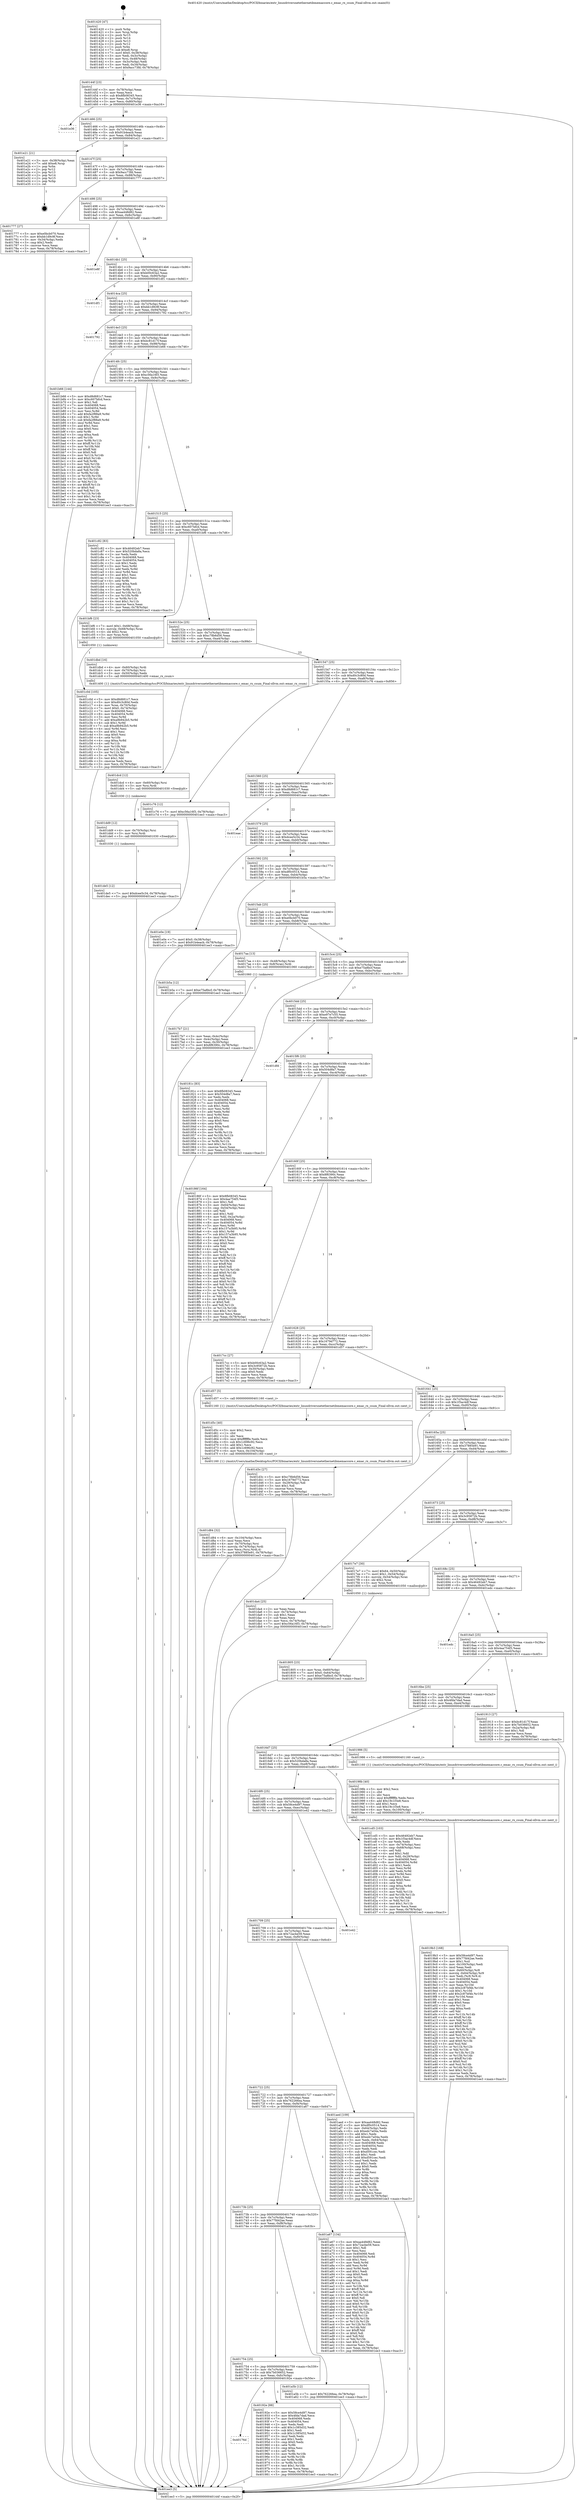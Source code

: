 digraph "0x401420" {
  label = "0x401420 (/mnt/c/Users/mathe/Desktop/tcc/POCII/binaries/extr_linuxdriversnetethernetibmemaccore.c_emac_rx_csum_Final-ollvm.out::main(0))"
  labelloc = "t"
  node[shape=record]

  Entry [label="",width=0.3,height=0.3,shape=circle,fillcolor=black,style=filled]
  "0x40144f" [label="{
     0x40144f [23]\l
     | [instrs]\l
     &nbsp;&nbsp;0x40144f \<+3\>: mov -0x78(%rbp),%eax\l
     &nbsp;&nbsp;0x401452 \<+2\>: mov %eax,%ecx\l
     &nbsp;&nbsp;0x401454 \<+6\>: sub $0x8fb08345,%ecx\l
     &nbsp;&nbsp;0x40145a \<+3\>: mov %eax,-0x7c(%rbp)\l
     &nbsp;&nbsp;0x40145d \<+3\>: mov %ecx,-0x80(%rbp)\l
     &nbsp;&nbsp;0x401460 \<+6\>: je 0000000000401e36 \<main+0xa16\>\l
  }"]
  "0x401e36" [label="{
     0x401e36\l
  }", style=dashed]
  "0x401466" [label="{
     0x401466 [25]\l
     | [instrs]\l
     &nbsp;&nbsp;0x401466 \<+5\>: jmp 000000000040146b \<main+0x4b\>\l
     &nbsp;&nbsp;0x40146b \<+3\>: mov -0x7c(%rbp),%eax\l
     &nbsp;&nbsp;0x40146e \<+5\>: sub $0x91b4eacb,%eax\l
     &nbsp;&nbsp;0x401473 \<+6\>: mov %eax,-0x84(%rbp)\l
     &nbsp;&nbsp;0x401479 \<+6\>: je 0000000000401e21 \<main+0xa01\>\l
  }"]
  Exit [label="",width=0.3,height=0.3,shape=circle,fillcolor=black,style=filled,peripheries=2]
  "0x401e21" [label="{
     0x401e21 [21]\l
     | [instrs]\l
     &nbsp;&nbsp;0x401e21 \<+3\>: mov -0x38(%rbp),%eax\l
     &nbsp;&nbsp;0x401e24 \<+7\>: add $0xe8,%rsp\l
     &nbsp;&nbsp;0x401e2b \<+1\>: pop %rbx\l
     &nbsp;&nbsp;0x401e2c \<+2\>: pop %r12\l
     &nbsp;&nbsp;0x401e2e \<+2\>: pop %r13\l
     &nbsp;&nbsp;0x401e30 \<+2\>: pop %r14\l
     &nbsp;&nbsp;0x401e32 \<+2\>: pop %r15\l
     &nbsp;&nbsp;0x401e34 \<+1\>: pop %rbp\l
     &nbsp;&nbsp;0x401e35 \<+1\>: ret\l
  }"]
  "0x40147f" [label="{
     0x40147f [25]\l
     | [instrs]\l
     &nbsp;&nbsp;0x40147f \<+5\>: jmp 0000000000401484 \<main+0x64\>\l
     &nbsp;&nbsp;0x401484 \<+3\>: mov -0x7c(%rbp),%eax\l
     &nbsp;&nbsp;0x401487 \<+5\>: sub $0x9acc73fd,%eax\l
     &nbsp;&nbsp;0x40148c \<+6\>: mov %eax,-0x88(%rbp)\l
     &nbsp;&nbsp;0x401492 \<+6\>: je 0000000000401777 \<main+0x357\>\l
  }"]
  "0x401de5" [label="{
     0x401de5 [12]\l
     | [instrs]\l
     &nbsp;&nbsp;0x401de5 \<+7\>: movl $0xdcee5c34,-0x78(%rbp)\l
     &nbsp;&nbsp;0x401dec \<+5\>: jmp 0000000000401ee3 \<main+0xac3\>\l
  }"]
  "0x401777" [label="{
     0x401777 [27]\l
     | [instrs]\l
     &nbsp;&nbsp;0x401777 \<+5\>: mov $0xe0bcb070,%eax\l
     &nbsp;&nbsp;0x40177c \<+5\>: mov $0xbb1d9c9f,%ecx\l
     &nbsp;&nbsp;0x401781 \<+3\>: mov -0x34(%rbp),%edx\l
     &nbsp;&nbsp;0x401784 \<+3\>: cmp $0x2,%edx\l
     &nbsp;&nbsp;0x401787 \<+3\>: cmovne %ecx,%eax\l
     &nbsp;&nbsp;0x40178a \<+3\>: mov %eax,-0x78(%rbp)\l
     &nbsp;&nbsp;0x40178d \<+5\>: jmp 0000000000401ee3 \<main+0xac3\>\l
  }"]
  "0x401498" [label="{
     0x401498 [25]\l
     | [instrs]\l
     &nbsp;&nbsp;0x401498 \<+5\>: jmp 000000000040149d \<main+0x7d\>\l
     &nbsp;&nbsp;0x40149d \<+3\>: mov -0x7c(%rbp),%eax\l
     &nbsp;&nbsp;0x4014a0 \<+5\>: sub $0xaa448d82,%eax\l
     &nbsp;&nbsp;0x4014a5 \<+6\>: mov %eax,-0x8c(%rbp)\l
     &nbsp;&nbsp;0x4014ab \<+6\>: je 0000000000401e8f \<main+0xa6f\>\l
  }"]
  "0x401ee3" [label="{
     0x401ee3 [5]\l
     | [instrs]\l
     &nbsp;&nbsp;0x401ee3 \<+5\>: jmp 000000000040144f \<main+0x2f\>\l
  }"]
  "0x401420" [label="{
     0x401420 [47]\l
     | [instrs]\l
     &nbsp;&nbsp;0x401420 \<+1\>: push %rbp\l
     &nbsp;&nbsp;0x401421 \<+3\>: mov %rsp,%rbp\l
     &nbsp;&nbsp;0x401424 \<+2\>: push %r15\l
     &nbsp;&nbsp;0x401426 \<+2\>: push %r14\l
     &nbsp;&nbsp;0x401428 \<+2\>: push %r13\l
     &nbsp;&nbsp;0x40142a \<+2\>: push %r12\l
     &nbsp;&nbsp;0x40142c \<+1\>: push %rbx\l
     &nbsp;&nbsp;0x40142d \<+7\>: sub $0xe8,%rsp\l
     &nbsp;&nbsp;0x401434 \<+7\>: movl $0x0,-0x38(%rbp)\l
     &nbsp;&nbsp;0x40143b \<+3\>: mov %edi,-0x3c(%rbp)\l
     &nbsp;&nbsp;0x40143e \<+4\>: mov %rsi,-0x48(%rbp)\l
     &nbsp;&nbsp;0x401442 \<+3\>: mov -0x3c(%rbp),%edi\l
     &nbsp;&nbsp;0x401445 \<+3\>: mov %edi,-0x34(%rbp)\l
     &nbsp;&nbsp;0x401448 \<+7\>: movl $0x9acc73fd,-0x78(%rbp)\l
  }"]
  "0x401dd9" [label="{
     0x401dd9 [12]\l
     | [instrs]\l
     &nbsp;&nbsp;0x401dd9 \<+4\>: mov -0x70(%rbp),%rsi\l
     &nbsp;&nbsp;0x401ddd \<+3\>: mov %rsi,%rdi\l
     &nbsp;&nbsp;0x401de0 \<+5\>: call 0000000000401030 \<free@plt\>\l
     | [calls]\l
     &nbsp;&nbsp;0x401030 \{1\} (unknown)\l
  }"]
  "0x401e8f" [label="{
     0x401e8f\l
  }", style=dashed]
  "0x4014b1" [label="{
     0x4014b1 [25]\l
     | [instrs]\l
     &nbsp;&nbsp;0x4014b1 \<+5\>: jmp 00000000004014b6 \<main+0x96\>\l
     &nbsp;&nbsp;0x4014b6 \<+3\>: mov -0x7c(%rbp),%eax\l
     &nbsp;&nbsp;0x4014b9 \<+5\>: sub $0xb00c63a2,%eax\l
     &nbsp;&nbsp;0x4014be \<+6\>: mov %eax,-0x90(%rbp)\l
     &nbsp;&nbsp;0x4014c4 \<+6\>: je 0000000000401df1 \<main+0x9d1\>\l
  }"]
  "0x401dcd" [label="{
     0x401dcd [12]\l
     | [instrs]\l
     &nbsp;&nbsp;0x401dcd \<+4\>: mov -0x60(%rbp),%rsi\l
     &nbsp;&nbsp;0x401dd1 \<+3\>: mov %rsi,%rdi\l
     &nbsp;&nbsp;0x401dd4 \<+5\>: call 0000000000401030 \<free@plt\>\l
     | [calls]\l
     &nbsp;&nbsp;0x401030 \{1\} (unknown)\l
  }"]
  "0x401df1" [label="{
     0x401df1\l
  }", style=dashed]
  "0x4014ca" [label="{
     0x4014ca [25]\l
     | [instrs]\l
     &nbsp;&nbsp;0x4014ca \<+5\>: jmp 00000000004014cf \<main+0xaf\>\l
     &nbsp;&nbsp;0x4014cf \<+3\>: mov -0x7c(%rbp),%eax\l
     &nbsp;&nbsp;0x4014d2 \<+5\>: sub $0xbb1d9c9f,%eax\l
     &nbsp;&nbsp;0x4014d7 \<+6\>: mov %eax,-0x94(%rbp)\l
     &nbsp;&nbsp;0x4014dd \<+6\>: je 0000000000401792 \<main+0x372\>\l
  }"]
  "0x401d84" [label="{
     0x401d84 [32]\l
     | [instrs]\l
     &nbsp;&nbsp;0x401d84 \<+6\>: mov -0x104(%rbp),%ecx\l
     &nbsp;&nbsp;0x401d8a \<+3\>: imul %eax,%ecx\l
     &nbsp;&nbsp;0x401d8d \<+4\>: mov -0x70(%rbp),%rsi\l
     &nbsp;&nbsp;0x401d91 \<+4\>: movslq -0x74(%rbp),%rdi\l
     &nbsp;&nbsp;0x401d95 \<+3\>: mov %ecx,(%rsi,%rdi,4)\l
     &nbsp;&nbsp;0x401d98 \<+7\>: movl $0x37885e91,-0x78(%rbp)\l
     &nbsp;&nbsp;0x401d9f \<+5\>: jmp 0000000000401ee3 \<main+0xac3\>\l
  }"]
  "0x401792" [label="{
     0x401792\l
  }", style=dashed]
  "0x4014e3" [label="{
     0x4014e3 [25]\l
     | [instrs]\l
     &nbsp;&nbsp;0x4014e3 \<+5\>: jmp 00000000004014e8 \<main+0xc8\>\l
     &nbsp;&nbsp;0x4014e8 \<+3\>: mov -0x7c(%rbp),%eax\l
     &nbsp;&nbsp;0x4014eb \<+5\>: sub $0xbc81d17f,%eax\l
     &nbsp;&nbsp;0x4014f0 \<+6\>: mov %eax,-0x98(%rbp)\l
     &nbsp;&nbsp;0x4014f6 \<+6\>: je 0000000000401b66 \<main+0x746\>\l
  }"]
  "0x401d5c" [label="{
     0x401d5c [40]\l
     | [instrs]\l
     &nbsp;&nbsp;0x401d5c \<+5\>: mov $0x2,%ecx\l
     &nbsp;&nbsp;0x401d61 \<+1\>: cltd\l
     &nbsp;&nbsp;0x401d62 \<+2\>: idiv %ecx\l
     &nbsp;&nbsp;0x401d64 \<+6\>: imul $0xfffffffe,%edx,%ecx\l
     &nbsp;&nbsp;0x401d6a \<+6\>: sub $0x1c696c92,%ecx\l
     &nbsp;&nbsp;0x401d70 \<+3\>: add $0x1,%ecx\l
     &nbsp;&nbsp;0x401d73 \<+6\>: add $0x1c696c92,%ecx\l
     &nbsp;&nbsp;0x401d79 \<+6\>: mov %ecx,-0x104(%rbp)\l
     &nbsp;&nbsp;0x401d7f \<+5\>: call 0000000000401160 \<next_i\>\l
     | [calls]\l
     &nbsp;&nbsp;0x401160 \{1\} (/mnt/c/Users/mathe/Desktop/tcc/POCII/binaries/extr_linuxdriversnetethernetibmemaccore.c_emac_rx_csum_Final-ollvm.out::next_i)\l
  }"]
  "0x401b66" [label="{
     0x401b66 [144]\l
     | [instrs]\l
     &nbsp;&nbsp;0x401b66 \<+5\>: mov $0xd8d681c7,%eax\l
     &nbsp;&nbsp;0x401b6b \<+5\>: mov $0xc607bfcd,%ecx\l
     &nbsp;&nbsp;0x401b70 \<+2\>: mov $0x1,%dl\l
     &nbsp;&nbsp;0x401b72 \<+7\>: mov 0x404068,%esi\l
     &nbsp;&nbsp;0x401b79 \<+7\>: mov 0x404054,%edi\l
     &nbsp;&nbsp;0x401b80 \<+3\>: mov %esi,%r8d\l
     &nbsp;&nbsp;0x401b83 \<+7\>: add $0xfa2f88a9,%r8d\l
     &nbsp;&nbsp;0x401b8a \<+4\>: sub $0x1,%r8d\l
     &nbsp;&nbsp;0x401b8e \<+7\>: sub $0xfa2f88a9,%r8d\l
     &nbsp;&nbsp;0x401b95 \<+4\>: imul %r8d,%esi\l
     &nbsp;&nbsp;0x401b99 \<+3\>: and $0x1,%esi\l
     &nbsp;&nbsp;0x401b9c \<+3\>: cmp $0x0,%esi\l
     &nbsp;&nbsp;0x401b9f \<+4\>: sete %r9b\l
     &nbsp;&nbsp;0x401ba3 \<+3\>: cmp $0xa,%edi\l
     &nbsp;&nbsp;0x401ba6 \<+4\>: setl %r10b\l
     &nbsp;&nbsp;0x401baa \<+3\>: mov %r9b,%r11b\l
     &nbsp;&nbsp;0x401bad \<+4\>: xor $0xff,%r11b\l
     &nbsp;&nbsp;0x401bb1 \<+3\>: mov %r10b,%bl\l
     &nbsp;&nbsp;0x401bb4 \<+3\>: xor $0xff,%bl\l
     &nbsp;&nbsp;0x401bb7 \<+3\>: xor $0x0,%dl\l
     &nbsp;&nbsp;0x401bba \<+3\>: mov %r11b,%r14b\l
     &nbsp;&nbsp;0x401bbd \<+4\>: and $0x0,%r14b\l
     &nbsp;&nbsp;0x401bc1 \<+3\>: and %dl,%r9b\l
     &nbsp;&nbsp;0x401bc4 \<+3\>: mov %bl,%r15b\l
     &nbsp;&nbsp;0x401bc7 \<+4\>: and $0x0,%r15b\l
     &nbsp;&nbsp;0x401bcb \<+3\>: and %dl,%r10b\l
     &nbsp;&nbsp;0x401bce \<+3\>: or %r9b,%r14b\l
     &nbsp;&nbsp;0x401bd1 \<+3\>: or %r10b,%r15b\l
     &nbsp;&nbsp;0x401bd4 \<+3\>: xor %r15b,%r14b\l
     &nbsp;&nbsp;0x401bd7 \<+3\>: or %bl,%r11b\l
     &nbsp;&nbsp;0x401bda \<+4\>: xor $0xff,%r11b\l
     &nbsp;&nbsp;0x401bde \<+3\>: or $0x0,%dl\l
     &nbsp;&nbsp;0x401be1 \<+3\>: and %dl,%r11b\l
     &nbsp;&nbsp;0x401be4 \<+3\>: or %r11b,%r14b\l
     &nbsp;&nbsp;0x401be7 \<+4\>: test $0x1,%r14b\l
     &nbsp;&nbsp;0x401beb \<+3\>: cmovne %ecx,%eax\l
     &nbsp;&nbsp;0x401bee \<+3\>: mov %eax,-0x78(%rbp)\l
     &nbsp;&nbsp;0x401bf1 \<+5\>: jmp 0000000000401ee3 \<main+0xac3\>\l
  }"]
  "0x4014fc" [label="{
     0x4014fc [25]\l
     | [instrs]\l
     &nbsp;&nbsp;0x4014fc \<+5\>: jmp 0000000000401501 \<main+0xe1\>\l
     &nbsp;&nbsp;0x401501 \<+3\>: mov -0x7c(%rbp),%eax\l
     &nbsp;&nbsp;0x401504 \<+5\>: sub $0xc56a16f3,%eax\l
     &nbsp;&nbsp;0x401509 \<+6\>: mov %eax,-0x9c(%rbp)\l
     &nbsp;&nbsp;0x40150f \<+6\>: je 0000000000401c82 \<main+0x862\>\l
  }"]
  "0x401c0d" [label="{
     0x401c0d [105]\l
     | [instrs]\l
     &nbsp;&nbsp;0x401c0d \<+5\>: mov $0xd8d681c7,%ecx\l
     &nbsp;&nbsp;0x401c12 \<+5\>: mov $0xd0c3c80d,%edx\l
     &nbsp;&nbsp;0x401c17 \<+4\>: mov %rax,-0x70(%rbp)\l
     &nbsp;&nbsp;0x401c1b \<+7\>: movl $0x0,-0x74(%rbp)\l
     &nbsp;&nbsp;0x401c22 \<+7\>: mov 0x404068,%esi\l
     &nbsp;&nbsp;0x401c29 \<+8\>: mov 0x404054,%r8d\l
     &nbsp;&nbsp;0x401c31 \<+3\>: mov %esi,%r9d\l
     &nbsp;&nbsp;0x401c34 \<+7\>: add $0xa9b942b5,%r9d\l
     &nbsp;&nbsp;0x401c3b \<+4\>: sub $0x1,%r9d\l
     &nbsp;&nbsp;0x401c3f \<+7\>: sub $0xa9b942b5,%r9d\l
     &nbsp;&nbsp;0x401c46 \<+4\>: imul %r9d,%esi\l
     &nbsp;&nbsp;0x401c4a \<+3\>: and $0x1,%esi\l
     &nbsp;&nbsp;0x401c4d \<+3\>: cmp $0x0,%esi\l
     &nbsp;&nbsp;0x401c50 \<+4\>: sete %r10b\l
     &nbsp;&nbsp;0x401c54 \<+4\>: cmp $0xa,%r8d\l
     &nbsp;&nbsp;0x401c58 \<+4\>: setl %r11b\l
     &nbsp;&nbsp;0x401c5c \<+3\>: mov %r10b,%bl\l
     &nbsp;&nbsp;0x401c5f \<+3\>: and %r11b,%bl\l
     &nbsp;&nbsp;0x401c62 \<+3\>: xor %r11b,%r10b\l
     &nbsp;&nbsp;0x401c65 \<+3\>: or %r10b,%bl\l
     &nbsp;&nbsp;0x401c68 \<+3\>: test $0x1,%bl\l
     &nbsp;&nbsp;0x401c6b \<+3\>: cmovne %edx,%ecx\l
     &nbsp;&nbsp;0x401c6e \<+3\>: mov %ecx,-0x78(%rbp)\l
     &nbsp;&nbsp;0x401c71 \<+5\>: jmp 0000000000401ee3 \<main+0xac3\>\l
  }"]
  "0x401c82" [label="{
     0x401c82 [83]\l
     | [instrs]\l
     &nbsp;&nbsp;0x401c82 \<+5\>: mov $0x46492eb7,%eax\l
     &nbsp;&nbsp;0x401c87 \<+5\>: mov $0x520bda8a,%ecx\l
     &nbsp;&nbsp;0x401c8c \<+2\>: xor %edx,%edx\l
     &nbsp;&nbsp;0x401c8e \<+7\>: mov 0x404068,%esi\l
     &nbsp;&nbsp;0x401c95 \<+7\>: mov 0x404054,%edi\l
     &nbsp;&nbsp;0x401c9c \<+3\>: sub $0x1,%edx\l
     &nbsp;&nbsp;0x401c9f \<+3\>: mov %esi,%r8d\l
     &nbsp;&nbsp;0x401ca2 \<+3\>: add %edx,%r8d\l
     &nbsp;&nbsp;0x401ca5 \<+4\>: imul %r8d,%esi\l
     &nbsp;&nbsp;0x401ca9 \<+3\>: and $0x1,%esi\l
     &nbsp;&nbsp;0x401cac \<+3\>: cmp $0x0,%esi\l
     &nbsp;&nbsp;0x401caf \<+4\>: sete %r9b\l
     &nbsp;&nbsp;0x401cb3 \<+3\>: cmp $0xa,%edi\l
     &nbsp;&nbsp;0x401cb6 \<+4\>: setl %r10b\l
     &nbsp;&nbsp;0x401cba \<+3\>: mov %r9b,%r11b\l
     &nbsp;&nbsp;0x401cbd \<+3\>: and %r10b,%r11b\l
     &nbsp;&nbsp;0x401cc0 \<+3\>: xor %r10b,%r9b\l
     &nbsp;&nbsp;0x401cc3 \<+3\>: or %r9b,%r11b\l
     &nbsp;&nbsp;0x401cc6 \<+4\>: test $0x1,%r11b\l
     &nbsp;&nbsp;0x401cca \<+3\>: cmovne %ecx,%eax\l
     &nbsp;&nbsp;0x401ccd \<+3\>: mov %eax,-0x78(%rbp)\l
     &nbsp;&nbsp;0x401cd0 \<+5\>: jmp 0000000000401ee3 \<main+0xac3\>\l
  }"]
  "0x401515" [label="{
     0x401515 [25]\l
     | [instrs]\l
     &nbsp;&nbsp;0x401515 \<+5\>: jmp 000000000040151a \<main+0xfa\>\l
     &nbsp;&nbsp;0x40151a \<+3\>: mov -0x7c(%rbp),%eax\l
     &nbsp;&nbsp;0x40151d \<+5\>: sub $0xc607bfcd,%eax\l
     &nbsp;&nbsp;0x401522 \<+6\>: mov %eax,-0xa0(%rbp)\l
     &nbsp;&nbsp;0x401528 \<+6\>: je 0000000000401bf6 \<main+0x7d6\>\l
  }"]
  "0x4019b3" [label="{
     0x4019b3 [168]\l
     | [instrs]\l
     &nbsp;&nbsp;0x4019b3 \<+5\>: mov $0x58ce4d97,%ecx\l
     &nbsp;&nbsp;0x4019b8 \<+5\>: mov $0x77fd42ae,%edx\l
     &nbsp;&nbsp;0x4019bd \<+3\>: mov $0x1,%sil\l
     &nbsp;&nbsp;0x4019c0 \<+6\>: mov -0x100(%rbp),%edi\l
     &nbsp;&nbsp;0x4019c6 \<+3\>: imul %eax,%edi\l
     &nbsp;&nbsp;0x4019c9 \<+4\>: mov -0x60(%rbp),%r8\l
     &nbsp;&nbsp;0x4019cd \<+4\>: movslq -0x64(%rbp),%r9\l
     &nbsp;&nbsp;0x4019d1 \<+4\>: mov %edi,(%r8,%r9,4)\l
     &nbsp;&nbsp;0x4019d5 \<+7\>: mov 0x404068,%eax\l
     &nbsp;&nbsp;0x4019dc \<+7\>: mov 0x404054,%edi\l
     &nbsp;&nbsp;0x4019e3 \<+3\>: mov %eax,%r10d\l
     &nbsp;&nbsp;0x4019e6 \<+7\>: sub $0x2c87bf4b,%r10d\l
     &nbsp;&nbsp;0x4019ed \<+4\>: sub $0x1,%r10d\l
     &nbsp;&nbsp;0x4019f1 \<+7\>: add $0x2c87bf4b,%r10d\l
     &nbsp;&nbsp;0x4019f8 \<+4\>: imul %r10d,%eax\l
     &nbsp;&nbsp;0x4019fc \<+3\>: and $0x1,%eax\l
     &nbsp;&nbsp;0x4019ff \<+3\>: cmp $0x0,%eax\l
     &nbsp;&nbsp;0x401a02 \<+4\>: sete %r11b\l
     &nbsp;&nbsp;0x401a06 \<+3\>: cmp $0xa,%edi\l
     &nbsp;&nbsp;0x401a09 \<+3\>: setl %bl\l
     &nbsp;&nbsp;0x401a0c \<+3\>: mov %r11b,%r14b\l
     &nbsp;&nbsp;0x401a0f \<+4\>: xor $0xff,%r14b\l
     &nbsp;&nbsp;0x401a13 \<+3\>: mov %bl,%r15b\l
     &nbsp;&nbsp;0x401a16 \<+4\>: xor $0xff,%r15b\l
     &nbsp;&nbsp;0x401a1a \<+4\>: xor $0x0,%sil\l
     &nbsp;&nbsp;0x401a1e \<+3\>: mov %r14b,%r12b\l
     &nbsp;&nbsp;0x401a21 \<+4\>: and $0x0,%r12b\l
     &nbsp;&nbsp;0x401a25 \<+3\>: and %sil,%r11b\l
     &nbsp;&nbsp;0x401a28 \<+3\>: mov %r15b,%r13b\l
     &nbsp;&nbsp;0x401a2b \<+4\>: and $0x0,%r13b\l
     &nbsp;&nbsp;0x401a2f \<+3\>: and %sil,%bl\l
     &nbsp;&nbsp;0x401a32 \<+3\>: or %r11b,%r12b\l
     &nbsp;&nbsp;0x401a35 \<+3\>: or %bl,%r13b\l
     &nbsp;&nbsp;0x401a38 \<+3\>: xor %r13b,%r12b\l
     &nbsp;&nbsp;0x401a3b \<+3\>: or %r15b,%r14b\l
     &nbsp;&nbsp;0x401a3e \<+4\>: xor $0xff,%r14b\l
     &nbsp;&nbsp;0x401a42 \<+4\>: or $0x0,%sil\l
     &nbsp;&nbsp;0x401a46 \<+3\>: and %sil,%r14b\l
     &nbsp;&nbsp;0x401a49 \<+3\>: or %r14b,%r12b\l
     &nbsp;&nbsp;0x401a4c \<+4\>: test $0x1,%r12b\l
     &nbsp;&nbsp;0x401a50 \<+3\>: cmovne %edx,%ecx\l
     &nbsp;&nbsp;0x401a53 \<+3\>: mov %ecx,-0x78(%rbp)\l
     &nbsp;&nbsp;0x401a56 \<+5\>: jmp 0000000000401ee3 \<main+0xac3\>\l
  }"]
  "0x401bf6" [label="{
     0x401bf6 [23]\l
     | [instrs]\l
     &nbsp;&nbsp;0x401bf6 \<+7\>: movl $0x1,-0x68(%rbp)\l
     &nbsp;&nbsp;0x401bfd \<+4\>: movslq -0x68(%rbp),%rax\l
     &nbsp;&nbsp;0x401c01 \<+4\>: shl $0x2,%rax\l
     &nbsp;&nbsp;0x401c05 \<+3\>: mov %rax,%rdi\l
     &nbsp;&nbsp;0x401c08 \<+5\>: call 0000000000401050 \<malloc@plt\>\l
     | [calls]\l
     &nbsp;&nbsp;0x401050 \{1\} (unknown)\l
  }"]
  "0x40152e" [label="{
     0x40152e [25]\l
     | [instrs]\l
     &nbsp;&nbsp;0x40152e \<+5\>: jmp 0000000000401533 \<main+0x113\>\l
     &nbsp;&nbsp;0x401533 \<+3\>: mov -0x7c(%rbp),%eax\l
     &nbsp;&nbsp;0x401536 \<+5\>: sub $0xc78b6d56,%eax\l
     &nbsp;&nbsp;0x40153b \<+6\>: mov %eax,-0xa4(%rbp)\l
     &nbsp;&nbsp;0x401541 \<+6\>: je 0000000000401dbd \<main+0x99d\>\l
  }"]
  "0x40198b" [label="{
     0x40198b [40]\l
     | [instrs]\l
     &nbsp;&nbsp;0x40198b \<+5\>: mov $0x2,%ecx\l
     &nbsp;&nbsp;0x401990 \<+1\>: cltd\l
     &nbsp;&nbsp;0x401991 \<+2\>: idiv %ecx\l
     &nbsp;&nbsp;0x401993 \<+6\>: imul $0xfffffffe,%edx,%ecx\l
     &nbsp;&nbsp;0x401999 \<+6\>: add $0x19c1f3e8,%ecx\l
     &nbsp;&nbsp;0x40199f \<+3\>: add $0x1,%ecx\l
     &nbsp;&nbsp;0x4019a2 \<+6\>: sub $0x19c1f3e8,%ecx\l
     &nbsp;&nbsp;0x4019a8 \<+6\>: mov %ecx,-0x100(%rbp)\l
     &nbsp;&nbsp;0x4019ae \<+5\>: call 0000000000401160 \<next_i\>\l
     | [calls]\l
     &nbsp;&nbsp;0x401160 \{1\} (/mnt/c/Users/mathe/Desktop/tcc/POCII/binaries/extr_linuxdriversnetethernetibmemaccore.c_emac_rx_csum_Final-ollvm.out::next_i)\l
  }"]
  "0x401dbd" [label="{
     0x401dbd [16]\l
     | [instrs]\l
     &nbsp;&nbsp;0x401dbd \<+4\>: mov -0x60(%rbp),%rdi\l
     &nbsp;&nbsp;0x401dc1 \<+4\>: mov -0x70(%rbp),%rsi\l
     &nbsp;&nbsp;0x401dc5 \<+3\>: mov -0x50(%rbp),%edx\l
     &nbsp;&nbsp;0x401dc8 \<+5\>: call 0000000000401400 \<emac_rx_csum\>\l
     | [calls]\l
     &nbsp;&nbsp;0x401400 \{1\} (/mnt/c/Users/mathe/Desktop/tcc/POCII/binaries/extr_linuxdriversnetethernetibmemaccore.c_emac_rx_csum_Final-ollvm.out::emac_rx_csum)\l
  }"]
  "0x401547" [label="{
     0x401547 [25]\l
     | [instrs]\l
     &nbsp;&nbsp;0x401547 \<+5\>: jmp 000000000040154c \<main+0x12c\>\l
     &nbsp;&nbsp;0x40154c \<+3\>: mov -0x7c(%rbp),%eax\l
     &nbsp;&nbsp;0x40154f \<+5\>: sub $0xd0c3c80d,%eax\l
     &nbsp;&nbsp;0x401554 \<+6\>: mov %eax,-0xa8(%rbp)\l
     &nbsp;&nbsp;0x40155a \<+6\>: je 0000000000401c76 \<main+0x856\>\l
  }"]
  "0x40176d" [label="{
     0x40176d\l
  }", style=dashed]
  "0x401c76" [label="{
     0x401c76 [12]\l
     | [instrs]\l
     &nbsp;&nbsp;0x401c76 \<+7\>: movl $0xc56a16f3,-0x78(%rbp)\l
     &nbsp;&nbsp;0x401c7d \<+5\>: jmp 0000000000401ee3 \<main+0xac3\>\l
  }"]
  "0x401560" [label="{
     0x401560 [25]\l
     | [instrs]\l
     &nbsp;&nbsp;0x401560 \<+5\>: jmp 0000000000401565 \<main+0x145\>\l
     &nbsp;&nbsp;0x401565 \<+3\>: mov -0x7c(%rbp),%eax\l
     &nbsp;&nbsp;0x401568 \<+5\>: sub $0xd8d681c7,%eax\l
     &nbsp;&nbsp;0x40156d \<+6\>: mov %eax,-0xac(%rbp)\l
     &nbsp;&nbsp;0x401573 \<+6\>: je 0000000000401eae \<main+0xa8e\>\l
  }"]
  "0x40192e" [label="{
     0x40192e [88]\l
     | [instrs]\l
     &nbsp;&nbsp;0x40192e \<+5\>: mov $0x58ce4d97,%eax\l
     &nbsp;&nbsp;0x401933 \<+5\>: mov $0x4fda7dad,%ecx\l
     &nbsp;&nbsp;0x401938 \<+7\>: mov 0x404068,%edx\l
     &nbsp;&nbsp;0x40193f \<+7\>: mov 0x404054,%esi\l
     &nbsp;&nbsp;0x401946 \<+2\>: mov %edx,%edi\l
     &nbsp;&nbsp;0x401948 \<+6\>: add $0x1c385d32,%edi\l
     &nbsp;&nbsp;0x40194e \<+3\>: sub $0x1,%edi\l
     &nbsp;&nbsp;0x401951 \<+6\>: sub $0x1c385d32,%edi\l
     &nbsp;&nbsp;0x401957 \<+3\>: imul %edi,%edx\l
     &nbsp;&nbsp;0x40195a \<+3\>: and $0x1,%edx\l
     &nbsp;&nbsp;0x40195d \<+3\>: cmp $0x0,%edx\l
     &nbsp;&nbsp;0x401960 \<+4\>: sete %r8b\l
     &nbsp;&nbsp;0x401964 \<+3\>: cmp $0xa,%esi\l
     &nbsp;&nbsp;0x401967 \<+4\>: setl %r9b\l
     &nbsp;&nbsp;0x40196b \<+3\>: mov %r8b,%r10b\l
     &nbsp;&nbsp;0x40196e \<+3\>: and %r9b,%r10b\l
     &nbsp;&nbsp;0x401971 \<+3\>: xor %r9b,%r8b\l
     &nbsp;&nbsp;0x401974 \<+3\>: or %r8b,%r10b\l
     &nbsp;&nbsp;0x401977 \<+4\>: test $0x1,%r10b\l
     &nbsp;&nbsp;0x40197b \<+3\>: cmovne %ecx,%eax\l
     &nbsp;&nbsp;0x40197e \<+3\>: mov %eax,-0x78(%rbp)\l
     &nbsp;&nbsp;0x401981 \<+5\>: jmp 0000000000401ee3 \<main+0xac3\>\l
  }"]
  "0x401eae" [label="{
     0x401eae\l
  }", style=dashed]
  "0x401579" [label="{
     0x401579 [25]\l
     | [instrs]\l
     &nbsp;&nbsp;0x401579 \<+5\>: jmp 000000000040157e \<main+0x15e\>\l
     &nbsp;&nbsp;0x40157e \<+3\>: mov -0x7c(%rbp),%eax\l
     &nbsp;&nbsp;0x401581 \<+5\>: sub $0xdcee5c34,%eax\l
     &nbsp;&nbsp;0x401586 \<+6\>: mov %eax,-0xb0(%rbp)\l
     &nbsp;&nbsp;0x40158c \<+6\>: je 0000000000401e0e \<main+0x9ee\>\l
  }"]
  "0x401754" [label="{
     0x401754 [25]\l
     | [instrs]\l
     &nbsp;&nbsp;0x401754 \<+5\>: jmp 0000000000401759 \<main+0x339\>\l
     &nbsp;&nbsp;0x401759 \<+3\>: mov -0x7c(%rbp),%eax\l
     &nbsp;&nbsp;0x40175c \<+5\>: sub $0x7b036652,%eax\l
     &nbsp;&nbsp;0x401761 \<+6\>: mov %eax,-0xfc(%rbp)\l
     &nbsp;&nbsp;0x401767 \<+6\>: je 000000000040192e \<main+0x50e\>\l
  }"]
  "0x401e0e" [label="{
     0x401e0e [19]\l
     | [instrs]\l
     &nbsp;&nbsp;0x401e0e \<+7\>: movl $0x0,-0x38(%rbp)\l
     &nbsp;&nbsp;0x401e15 \<+7\>: movl $0x91b4eacb,-0x78(%rbp)\l
     &nbsp;&nbsp;0x401e1c \<+5\>: jmp 0000000000401ee3 \<main+0xac3\>\l
  }"]
  "0x401592" [label="{
     0x401592 [25]\l
     | [instrs]\l
     &nbsp;&nbsp;0x401592 \<+5\>: jmp 0000000000401597 \<main+0x177\>\l
     &nbsp;&nbsp;0x401597 \<+3\>: mov -0x7c(%rbp),%eax\l
     &nbsp;&nbsp;0x40159a \<+5\>: sub $0xdf0c0514,%eax\l
     &nbsp;&nbsp;0x40159f \<+6\>: mov %eax,-0xb4(%rbp)\l
     &nbsp;&nbsp;0x4015a5 \<+6\>: je 0000000000401b5a \<main+0x73a\>\l
  }"]
  "0x401a5b" [label="{
     0x401a5b [12]\l
     | [instrs]\l
     &nbsp;&nbsp;0x401a5b \<+7\>: movl $0x762266ea,-0x78(%rbp)\l
     &nbsp;&nbsp;0x401a62 \<+5\>: jmp 0000000000401ee3 \<main+0xac3\>\l
  }"]
  "0x401b5a" [label="{
     0x401b5a [12]\l
     | [instrs]\l
     &nbsp;&nbsp;0x401b5a \<+7\>: movl $0xe75a8bcf,-0x78(%rbp)\l
     &nbsp;&nbsp;0x401b61 \<+5\>: jmp 0000000000401ee3 \<main+0xac3\>\l
  }"]
  "0x4015ab" [label="{
     0x4015ab [25]\l
     | [instrs]\l
     &nbsp;&nbsp;0x4015ab \<+5\>: jmp 00000000004015b0 \<main+0x190\>\l
     &nbsp;&nbsp;0x4015b0 \<+3\>: mov -0x7c(%rbp),%eax\l
     &nbsp;&nbsp;0x4015b3 \<+5\>: sub $0xe0bcb070,%eax\l
     &nbsp;&nbsp;0x4015b8 \<+6\>: mov %eax,-0xb8(%rbp)\l
     &nbsp;&nbsp;0x4015be \<+6\>: je 00000000004017aa \<main+0x38a\>\l
  }"]
  "0x40173b" [label="{
     0x40173b [25]\l
     | [instrs]\l
     &nbsp;&nbsp;0x40173b \<+5\>: jmp 0000000000401740 \<main+0x320\>\l
     &nbsp;&nbsp;0x401740 \<+3\>: mov -0x7c(%rbp),%eax\l
     &nbsp;&nbsp;0x401743 \<+5\>: sub $0x77fd42ae,%eax\l
     &nbsp;&nbsp;0x401748 \<+6\>: mov %eax,-0xf8(%rbp)\l
     &nbsp;&nbsp;0x40174e \<+6\>: je 0000000000401a5b \<main+0x63b\>\l
  }"]
  "0x4017aa" [label="{
     0x4017aa [13]\l
     | [instrs]\l
     &nbsp;&nbsp;0x4017aa \<+4\>: mov -0x48(%rbp),%rax\l
     &nbsp;&nbsp;0x4017ae \<+4\>: mov 0x8(%rax),%rdi\l
     &nbsp;&nbsp;0x4017b2 \<+5\>: call 0000000000401060 \<atoi@plt\>\l
     | [calls]\l
     &nbsp;&nbsp;0x401060 \{1\} (unknown)\l
  }"]
  "0x4015c4" [label="{
     0x4015c4 [25]\l
     | [instrs]\l
     &nbsp;&nbsp;0x4015c4 \<+5\>: jmp 00000000004015c9 \<main+0x1a9\>\l
     &nbsp;&nbsp;0x4015c9 \<+3\>: mov -0x7c(%rbp),%eax\l
     &nbsp;&nbsp;0x4015cc \<+5\>: sub $0xe75a8bcf,%eax\l
     &nbsp;&nbsp;0x4015d1 \<+6\>: mov %eax,-0xbc(%rbp)\l
     &nbsp;&nbsp;0x4015d7 \<+6\>: je 000000000040181c \<main+0x3fc\>\l
  }"]
  "0x4017b7" [label="{
     0x4017b7 [21]\l
     | [instrs]\l
     &nbsp;&nbsp;0x4017b7 \<+3\>: mov %eax,-0x4c(%rbp)\l
     &nbsp;&nbsp;0x4017ba \<+3\>: mov -0x4c(%rbp),%eax\l
     &nbsp;&nbsp;0x4017bd \<+3\>: mov %eax,-0x30(%rbp)\l
     &nbsp;&nbsp;0x4017c0 \<+7\>: movl $0x8f6390c,-0x78(%rbp)\l
     &nbsp;&nbsp;0x4017c7 \<+5\>: jmp 0000000000401ee3 \<main+0xac3\>\l
  }"]
  "0x401a67" [label="{
     0x401a67 [134]\l
     | [instrs]\l
     &nbsp;&nbsp;0x401a67 \<+5\>: mov $0xaa448d82,%eax\l
     &nbsp;&nbsp;0x401a6c \<+5\>: mov $0x72acbe59,%ecx\l
     &nbsp;&nbsp;0x401a71 \<+2\>: mov $0x1,%dl\l
     &nbsp;&nbsp;0x401a73 \<+2\>: xor %esi,%esi\l
     &nbsp;&nbsp;0x401a75 \<+7\>: mov 0x404068,%edi\l
     &nbsp;&nbsp;0x401a7c \<+8\>: mov 0x404054,%r8d\l
     &nbsp;&nbsp;0x401a84 \<+3\>: sub $0x1,%esi\l
     &nbsp;&nbsp;0x401a87 \<+3\>: mov %edi,%r9d\l
     &nbsp;&nbsp;0x401a8a \<+3\>: add %esi,%r9d\l
     &nbsp;&nbsp;0x401a8d \<+4\>: imul %r9d,%edi\l
     &nbsp;&nbsp;0x401a91 \<+3\>: and $0x1,%edi\l
     &nbsp;&nbsp;0x401a94 \<+3\>: cmp $0x0,%edi\l
     &nbsp;&nbsp;0x401a97 \<+4\>: sete %r10b\l
     &nbsp;&nbsp;0x401a9b \<+4\>: cmp $0xa,%r8d\l
     &nbsp;&nbsp;0x401a9f \<+4\>: setl %r11b\l
     &nbsp;&nbsp;0x401aa3 \<+3\>: mov %r10b,%bl\l
     &nbsp;&nbsp;0x401aa6 \<+3\>: xor $0xff,%bl\l
     &nbsp;&nbsp;0x401aa9 \<+3\>: mov %r11b,%r14b\l
     &nbsp;&nbsp;0x401aac \<+4\>: xor $0xff,%r14b\l
     &nbsp;&nbsp;0x401ab0 \<+3\>: xor $0x0,%dl\l
     &nbsp;&nbsp;0x401ab3 \<+3\>: mov %bl,%r15b\l
     &nbsp;&nbsp;0x401ab6 \<+4\>: and $0x0,%r15b\l
     &nbsp;&nbsp;0x401aba \<+3\>: and %dl,%r10b\l
     &nbsp;&nbsp;0x401abd \<+3\>: mov %r14b,%r12b\l
     &nbsp;&nbsp;0x401ac0 \<+4\>: and $0x0,%r12b\l
     &nbsp;&nbsp;0x401ac4 \<+3\>: and %dl,%r11b\l
     &nbsp;&nbsp;0x401ac7 \<+3\>: or %r10b,%r15b\l
     &nbsp;&nbsp;0x401aca \<+3\>: or %r11b,%r12b\l
     &nbsp;&nbsp;0x401acd \<+3\>: xor %r12b,%r15b\l
     &nbsp;&nbsp;0x401ad0 \<+3\>: or %r14b,%bl\l
     &nbsp;&nbsp;0x401ad3 \<+3\>: xor $0xff,%bl\l
     &nbsp;&nbsp;0x401ad6 \<+3\>: or $0x0,%dl\l
     &nbsp;&nbsp;0x401ad9 \<+2\>: and %dl,%bl\l
     &nbsp;&nbsp;0x401adb \<+3\>: or %bl,%r15b\l
     &nbsp;&nbsp;0x401ade \<+4\>: test $0x1,%r15b\l
     &nbsp;&nbsp;0x401ae2 \<+3\>: cmovne %ecx,%eax\l
     &nbsp;&nbsp;0x401ae5 \<+3\>: mov %eax,-0x78(%rbp)\l
     &nbsp;&nbsp;0x401ae8 \<+5\>: jmp 0000000000401ee3 \<main+0xac3\>\l
  }"]
  "0x40181c" [label="{
     0x40181c [83]\l
     | [instrs]\l
     &nbsp;&nbsp;0x40181c \<+5\>: mov $0x8fb08345,%eax\l
     &nbsp;&nbsp;0x401821 \<+5\>: mov $0x504d8a7,%ecx\l
     &nbsp;&nbsp;0x401826 \<+2\>: xor %edx,%edx\l
     &nbsp;&nbsp;0x401828 \<+7\>: mov 0x404068,%esi\l
     &nbsp;&nbsp;0x40182f \<+7\>: mov 0x404054,%edi\l
     &nbsp;&nbsp;0x401836 \<+3\>: sub $0x1,%edx\l
     &nbsp;&nbsp;0x401839 \<+3\>: mov %esi,%r8d\l
     &nbsp;&nbsp;0x40183c \<+3\>: add %edx,%r8d\l
     &nbsp;&nbsp;0x40183f \<+4\>: imul %r8d,%esi\l
     &nbsp;&nbsp;0x401843 \<+3\>: and $0x1,%esi\l
     &nbsp;&nbsp;0x401846 \<+3\>: cmp $0x0,%esi\l
     &nbsp;&nbsp;0x401849 \<+4\>: sete %r9b\l
     &nbsp;&nbsp;0x40184d \<+3\>: cmp $0xa,%edi\l
     &nbsp;&nbsp;0x401850 \<+4\>: setl %r10b\l
     &nbsp;&nbsp;0x401854 \<+3\>: mov %r9b,%r11b\l
     &nbsp;&nbsp;0x401857 \<+3\>: and %r10b,%r11b\l
     &nbsp;&nbsp;0x40185a \<+3\>: xor %r10b,%r9b\l
     &nbsp;&nbsp;0x40185d \<+3\>: or %r9b,%r11b\l
     &nbsp;&nbsp;0x401860 \<+4\>: test $0x1,%r11b\l
     &nbsp;&nbsp;0x401864 \<+3\>: cmovne %ecx,%eax\l
     &nbsp;&nbsp;0x401867 \<+3\>: mov %eax,-0x78(%rbp)\l
     &nbsp;&nbsp;0x40186a \<+5\>: jmp 0000000000401ee3 \<main+0xac3\>\l
  }"]
  "0x4015dd" [label="{
     0x4015dd [25]\l
     | [instrs]\l
     &nbsp;&nbsp;0x4015dd \<+5\>: jmp 00000000004015e2 \<main+0x1c2\>\l
     &nbsp;&nbsp;0x4015e2 \<+3\>: mov -0x7c(%rbp),%eax\l
     &nbsp;&nbsp;0x4015e5 \<+5\>: sub $0xe97e7c55,%eax\l
     &nbsp;&nbsp;0x4015ea \<+6\>: mov %eax,-0xc0(%rbp)\l
     &nbsp;&nbsp;0x4015f0 \<+6\>: je 0000000000401dfd \<main+0x9dd\>\l
  }"]
  "0x401722" [label="{
     0x401722 [25]\l
     | [instrs]\l
     &nbsp;&nbsp;0x401722 \<+5\>: jmp 0000000000401727 \<main+0x307\>\l
     &nbsp;&nbsp;0x401727 \<+3\>: mov -0x7c(%rbp),%eax\l
     &nbsp;&nbsp;0x40172a \<+5\>: sub $0x762266ea,%eax\l
     &nbsp;&nbsp;0x40172f \<+6\>: mov %eax,-0xf4(%rbp)\l
     &nbsp;&nbsp;0x401735 \<+6\>: je 0000000000401a67 \<main+0x647\>\l
  }"]
  "0x401dfd" [label="{
     0x401dfd\l
  }", style=dashed]
  "0x4015f6" [label="{
     0x4015f6 [25]\l
     | [instrs]\l
     &nbsp;&nbsp;0x4015f6 \<+5\>: jmp 00000000004015fb \<main+0x1db\>\l
     &nbsp;&nbsp;0x4015fb \<+3\>: mov -0x7c(%rbp),%eax\l
     &nbsp;&nbsp;0x4015fe \<+5\>: sub $0x504d8a7,%eax\l
     &nbsp;&nbsp;0x401603 \<+6\>: mov %eax,-0xc4(%rbp)\l
     &nbsp;&nbsp;0x401609 \<+6\>: je 000000000040186f \<main+0x44f\>\l
  }"]
  "0x401aed" [label="{
     0x401aed [109]\l
     | [instrs]\l
     &nbsp;&nbsp;0x401aed \<+5\>: mov $0xaa448d82,%eax\l
     &nbsp;&nbsp;0x401af2 \<+5\>: mov $0xdf0c0514,%ecx\l
     &nbsp;&nbsp;0x401af7 \<+3\>: mov -0x64(%rbp),%edx\l
     &nbsp;&nbsp;0x401afa \<+6\>: sub $0xedc7a04a,%edx\l
     &nbsp;&nbsp;0x401b00 \<+3\>: add $0x1,%edx\l
     &nbsp;&nbsp;0x401b03 \<+6\>: add $0xedc7a04a,%edx\l
     &nbsp;&nbsp;0x401b09 \<+3\>: mov %edx,-0x64(%rbp)\l
     &nbsp;&nbsp;0x401b0c \<+7\>: mov 0x404068,%edx\l
     &nbsp;&nbsp;0x401b13 \<+7\>: mov 0x404054,%esi\l
     &nbsp;&nbsp;0x401b1a \<+2\>: mov %edx,%edi\l
     &nbsp;&nbsp;0x401b1c \<+6\>: sub $0xd591cec,%edi\l
     &nbsp;&nbsp;0x401b22 \<+3\>: sub $0x1,%edi\l
     &nbsp;&nbsp;0x401b25 \<+6\>: add $0xd591cec,%edi\l
     &nbsp;&nbsp;0x401b2b \<+3\>: imul %edi,%edx\l
     &nbsp;&nbsp;0x401b2e \<+3\>: and $0x1,%edx\l
     &nbsp;&nbsp;0x401b31 \<+3\>: cmp $0x0,%edx\l
     &nbsp;&nbsp;0x401b34 \<+4\>: sete %r8b\l
     &nbsp;&nbsp;0x401b38 \<+3\>: cmp $0xa,%esi\l
     &nbsp;&nbsp;0x401b3b \<+4\>: setl %r9b\l
     &nbsp;&nbsp;0x401b3f \<+3\>: mov %r8b,%r10b\l
     &nbsp;&nbsp;0x401b42 \<+3\>: and %r9b,%r10b\l
     &nbsp;&nbsp;0x401b45 \<+3\>: xor %r9b,%r8b\l
     &nbsp;&nbsp;0x401b48 \<+3\>: or %r8b,%r10b\l
     &nbsp;&nbsp;0x401b4b \<+4\>: test $0x1,%r10b\l
     &nbsp;&nbsp;0x401b4f \<+3\>: cmovne %ecx,%eax\l
     &nbsp;&nbsp;0x401b52 \<+3\>: mov %eax,-0x78(%rbp)\l
     &nbsp;&nbsp;0x401b55 \<+5\>: jmp 0000000000401ee3 \<main+0xac3\>\l
  }"]
  "0x40186f" [label="{
     0x40186f [164]\l
     | [instrs]\l
     &nbsp;&nbsp;0x40186f \<+5\>: mov $0x8fb08345,%eax\l
     &nbsp;&nbsp;0x401874 \<+5\>: mov $0x4aa754f3,%ecx\l
     &nbsp;&nbsp;0x401879 \<+2\>: mov $0x1,%dl\l
     &nbsp;&nbsp;0x40187b \<+3\>: mov -0x64(%rbp),%esi\l
     &nbsp;&nbsp;0x40187e \<+3\>: cmp -0x54(%rbp),%esi\l
     &nbsp;&nbsp;0x401881 \<+4\>: setl %dil\l
     &nbsp;&nbsp;0x401885 \<+4\>: and $0x1,%dil\l
     &nbsp;&nbsp;0x401889 \<+4\>: mov %dil,-0x2a(%rbp)\l
     &nbsp;&nbsp;0x40188d \<+7\>: mov 0x404068,%esi\l
     &nbsp;&nbsp;0x401894 \<+8\>: mov 0x404054,%r8d\l
     &nbsp;&nbsp;0x40189c \<+3\>: mov %esi,%r9d\l
     &nbsp;&nbsp;0x40189f \<+7\>: add $0x157a3b95,%r9d\l
     &nbsp;&nbsp;0x4018a6 \<+4\>: sub $0x1,%r9d\l
     &nbsp;&nbsp;0x4018aa \<+7\>: sub $0x157a3b95,%r9d\l
     &nbsp;&nbsp;0x4018b1 \<+4\>: imul %r9d,%esi\l
     &nbsp;&nbsp;0x4018b5 \<+3\>: and $0x1,%esi\l
     &nbsp;&nbsp;0x4018b8 \<+3\>: cmp $0x0,%esi\l
     &nbsp;&nbsp;0x4018bb \<+4\>: sete %dil\l
     &nbsp;&nbsp;0x4018bf \<+4\>: cmp $0xa,%r8d\l
     &nbsp;&nbsp;0x4018c3 \<+4\>: setl %r10b\l
     &nbsp;&nbsp;0x4018c7 \<+3\>: mov %dil,%r11b\l
     &nbsp;&nbsp;0x4018ca \<+4\>: xor $0xff,%r11b\l
     &nbsp;&nbsp;0x4018ce \<+3\>: mov %r10b,%bl\l
     &nbsp;&nbsp;0x4018d1 \<+3\>: xor $0xff,%bl\l
     &nbsp;&nbsp;0x4018d4 \<+3\>: xor $0x0,%dl\l
     &nbsp;&nbsp;0x4018d7 \<+3\>: mov %r11b,%r14b\l
     &nbsp;&nbsp;0x4018da \<+4\>: and $0x0,%r14b\l
     &nbsp;&nbsp;0x4018de \<+3\>: and %dl,%dil\l
     &nbsp;&nbsp;0x4018e1 \<+3\>: mov %bl,%r15b\l
     &nbsp;&nbsp;0x4018e4 \<+4\>: and $0x0,%r15b\l
     &nbsp;&nbsp;0x4018e8 \<+3\>: and %dl,%r10b\l
     &nbsp;&nbsp;0x4018eb \<+3\>: or %dil,%r14b\l
     &nbsp;&nbsp;0x4018ee \<+3\>: or %r10b,%r15b\l
     &nbsp;&nbsp;0x4018f1 \<+3\>: xor %r15b,%r14b\l
     &nbsp;&nbsp;0x4018f4 \<+3\>: or %bl,%r11b\l
     &nbsp;&nbsp;0x4018f7 \<+4\>: xor $0xff,%r11b\l
     &nbsp;&nbsp;0x4018fb \<+3\>: or $0x0,%dl\l
     &nbsp;&nbsp;0x4018fe \<+3\>: and %dl,%r11b\l
     &nbsp;&nbsp;0x401901 \<+3\>: or %r11b,%r14b\l
     &nbsp;&nbsp;0x401904 \<+4\>: test $0x1,%r14b\l
     &nbsp;&nbsp;0x401908 \<+3\>: cmovne %ecx,%eax\l
     &nbsp;&nbsp;0x40190b \<+3\>: mov %eax,-0x78(%rbp)\l
     &nbsp;&nbsp;0x40190e \<+5\>: jmp 0000000000401ee3 \<main+0xac3\>\l
  }"]
  "0x40160f" [label="{
     0x40160f [25]\l
     | [instrs]\l
     &nbsp;&nbsp;0x40160f \<+5\>: jmp 0000000000401614 \<main+0x1f4\>\l
     &nbsp;&nbsp;0x401614 \<+3\>: mov -0x7c(%rbp),%eax\l
     &nbsp;&nbsp;0x401617 \<+5\>: sub $0x8f6390c,%eax\l
     &nbsp;&nbsp;0x40161c \<+6\>: mov %eax,-0xc8(%rbp)\l
     &nbsp;&nbsp;0x401622 \<+6\>: je 00000000004017cc \<main+0x3ac\>\l
  }"]
  "0x401709" [label="{
     0x401709 [25]\l
     | [instrs]\l
     &nbsp;&nbsp;0x401709 \<+5\>: jmp 000000000040170e \<main+0x2ee\>\l
     &nbsp;&nbsp;0x40170e \<+3\>: mov -0x7c(%rbp),%eax\l
     &nbsp;&nbsp;0x401711 \<+5\>: sub $0x72acbe59,%eax\l
     &nbsp;&nbsp;0x401716 \<+6\>: mov %eax,-0xf0(%rbp)\l
     &nbsp;&nbsp;0x40171c \<+6\>: je 0000000000401aed \<main+0x6cd\>\l
  }"]
  "0x4017cc" [label="{
     0x4017cc [27]\l
     | [instrs]\l
     &nbsp;&nbsp;0x4017cc \<+5\>: mov $0xb00c63a2,%eax\l
     &nbsp;&nbsp;0x4017d1 \<+5\>: mov $0x3c95872b,%ecx\l
     &nbsp;&nbsp;0x4017d6 \<+3\>: mov -0x30(%rbp),%edx\l
     &nbsp;&nbsp;0x4017d9 \<+3\>: cmp $0x0,%edx\l
     &nbsp;&nbsp;0x4017dc \<+3\>: cmove %ecx,%eax\l
     &nbsp;&nbsp;0x4017df \<+3\>: mov %eax,-0x78(%rbp)\l
     &nbsp;&nbsp;0x4017e2 \<+5\>: jmp 0000000000401ee3 \<main+0xac3\>\l
  }"]
  "0x401628" [label="{
     0x401628 [25]\l
     | [instrs]\l
     &nbsp;&nbsp;0x401628 \<+5\>: jmp 000000000040162d \<main+0x20d\>\l
     &nbsp;&nbsp;0x40162d \<+3\>: mov -0x7c(%rbp),%eax\l
     &nbsp;&nbsp;0x401630 \<+5\>: sub $0x1679d772,%eax\l
     &nbsp;&nbsp;0x401635 \<+6\>: mov %eax,-0xcc(%rbp)\l
     &nbsp;&nbsp;0x40163b \<+6\>: je 0000000000401d57 \<main+0x937\>\l
  }"]
  "0x401e42" [label="{
     0x401e42\l
  }", style=dashed]
  "0x401d57" [label="{
     0x401d57 [5]\l
     | [instrs]\l
     &nbsp;&nbsp;0x401d57 \<+5\>: call 0000000000401160 \<next_i\>\l
     | [calls]\l
     &nbsp;&nbsp;0x401160 \{1\} (/mnt/c/Users/mathe/Desktop/tcc/POCII/binaries/extr_linuxdriversnetethernetibmemaccore.c_emac_rx_csum_Final-ollvm.out::next_i)\l
  }"]
  "0x401641" [label="{
     0x401641 [25]\l
     | [instrs]\l
     &nbsp;&nbsp;0x401641 \<+5\>: jmp 0000000000401646 \<main+0x226\>\l
     &nbsp;&nbsp;0x401646 \<+3\>: mov -0x7c(%rbp),%eax\l
     &nbsp;&nbsp;0x401649 \<+5\>: sub $0x1f3ac4df,%eax\l
     &nbsp;&nbsp;0x40164e \<+6\>: mov %eax,-0xd0(%rbp)\l
     &nbsp;&nbsp;0x401654 \<+6\>: je 0000000000401d3c \<main+0x91c\>\l
  }"]
  "0x4016f0" [label="{
     0x4016f0 [25]\l
     | [instrs]\l
     &nbsp;&nbsp;0x4016f0 \<+5\>: jmp 00000000004016f5 \<main+0x2d5\>\l
     &nbsp;&nbsp;0x4016f5 \<+3\>: mov -0x7c(%rbp),%eax\l
     &nbsp;&nbsp;0x4016f8 \<+5\>: sub $0x58ce4d97,%eax\l
     &nbsp;&nbsp;0x4016fd \<+6\>: mov %eax,-0xec(%rbp)\l
     &nbsp;&nbsp;0x401703 \<+6\>: je 0000000000401e42 \<main+0xa22\>\l
  }"]
  "0x401d3c" [label="{
     0x401d3c [27]\l
     | [instrs]\l
     &nbsp;&nbsp;0x401d3c \<+5\>: mov $0xc78b6d56,%eax\l
     &nbsp;&nbsp;0x401d41 \<+5\>: mov $0x1679d772,%ecx\l
     &nbsp;&nbsp;0x401d46 \<+3\>: mov -0x29(%rbp),%dl\l
     &nbsp;&nbsp;0x401d49 \<+3\>: test $0x1,%dl\l
     &nbsp;&nbsp;0x401d4c \<+3\>: cmovne %ecx,%eax\l
     &nbsp;&nbsp;0x401d4f \<+3\>: mov %eax,-0x78(%rbp)\l
     &nbsp;&nbsp;0x401d52 \<+5\>: jmp 0000000000401ee3 \<main+0xac3\>\l
  }"]
  "0x40165a" [label="{
     0x40165a [25]\l
     | [instrs]\l
     &nbsp;&nbsp;0x40165a \<+5\>: jmp 000000000040165f \<main+0x23f\>\l
     &nbsp;&nbsp;0x40165f \<+3\>: mov -0x7c(%rbp),%eax\l
     &nbsp;&nbsp;0x401662 \<+5\>: sub $0x37885e91,%eax\l
     &nbsp;&nbsp;0x401667 \<+6\>: mov %eax,-0xd4(%rbp)\l
     &nbsp;&nbsp;0x40166d \<+6\>: je 0000000000401da4 \<main+0x984\>\l
  }"]
  "0x401cd5" [label="{
     0x401cd5 [103]\l
     | [instrs]\l
     &nbsp;&nbsp;0x401cd5 \<+5\>: mov $0x46492eb7,%eax\l
     &nbsp;&nbsp;0x401cda \<+5\>: mov $0x1f3ac4df,%ecx\l
     &nbsp;&nbsp;0x401cdf \<+2\>: xor %edx,%edx\l
     &nbsp;&nbsp;0x401ce1 \<+3\>: mov -0x74(%rbp),%esi\l
     &nbsp;&nbsp;0x401ce4 \<+3\>: cmp -0x68(%rbp),%esi\l
     &nbsp;&nbsp;0x401ce7 \<+4\>: setl %dil\l
     &nbsp;&nbsp;0x401ceb \<+4\>: and $0x1,%dil\l
     &nbsp;&nbsp;0x401cef \<+4\>: mov %dil,-0x29(%rbp)\l
     &nbsp;&nbsp;0x401cf3 \<+7\>: mov 0x404068,%esi\l
     &nbsp;&nbsp;0x401cfa \<+8\>: mov 0x404054,%r8d\l
     &nbsp;&nbsp;0x401d02 \<+3\>: sub $0x1,%edx\l
     &nbsp;&nbsp;0x401d05 \<+3\>: mov %esi,%r9d\l
     &nbsp;&nbsp;0x401d08 \<+3\>: add %edx,%r9d\l
     &nbsp;&nbsp;0x401d0b \<+4\>: imul %r9d,%esi\l
     &nbsp;&nbsp;0x401d0f \<+3\>: and $0x1,%esi\l
     &nbsp;&nbsp;0x401d12 \<+3\>: cmp $0x0,%esi\l
     &nbsp;&nbsp;0x401d15 \<+4\>: sete %dil\l
     &nbsp;&nbsp;0x401d19 \<+4\>: cmp $0xa,%r8d\l
     &nbsp;&nbsp;0x401d1d \<+4\>: setl %r10b\l
     &nbsp;&nbsp;0x401d21 \<+3\>: mov %dil,%r11b\l
     &nbsp;&nbsp;0x401d24 \<+3\>: and %r10b,%r11b\l
     &nbsp;&nbsp;0x401d27 \<+3\>: xor %r10b,%dil\l
     &nbsp;&nbsp;0x401d2a \<+3\>: or %dil,%r11b\l
     &nbsp;&nbsp;0x401d2d \<+4\>: test $0x1,%r11b\l
     &nbsp;&nbsp;0x401d31 \<+3\>: cmovne %ecx,%eax\l
     &nbsp;&nbsp;0x401d34 \<+3\>: mov %eax,-0x78(%rbp)\l
     &nbsp;&nbsp;0x401d37 \<+5\>: jmp 0000000000401ee3 \<main+0xac3\>\l
  }"]
  "0x401da4" [label="{
     0x401da4 [25]\l
     | [instrs]\l
     &nbsp;&nbsp;0x401da4 \<+2\>: xor %eax,%eax\l
     &nbsp;&nbsp;0x401da6 \<+3\>: mov -0x74(%rbp),%ecx\l
     &nbsp;&nbsp;0x401da9 \<+3\>: sub $0x1,%eax\l
     &nbsp;&nbsp;0x401dac \<+2\>: sub %eax,%ecx\l
     &nbsp;&nbsp;0x401dae \<+3\>: mov %ecx,-0x74(%rbp)\l
     &nbsp;&nbsp;0x401db1 \<+7\>: movl $0xc56a16f3,-0x78(%rbp)\l
     &nbsp;&nbsp;0x401db8 \<+5\>: jmp 0000000000401ee3 \<main+0xac3\>\l
  }"]
  "0x401673" [label="{
     0x401673 [25]\l
     | [instrs]\l
     &nbsp;&nbsp;0x401673 \<+5\>: jmp 0000000000401678 \<main+0x258\>\l
     &nbsp;&nbsp;0x401678 \<+3\>: mov -0x7c(%rbp),%eax\l
     &nbsp;&nbsp;0x40167b \<+5\>: sub $0x3c95872b,%eax\l
     &nbsp;&nbsp;0x401680 \<+6\>: mov %eax,-0xd8(%rbp)\l
     &nbsp;&nbsp;0x401686 \<+6\>: je 00000000004017e7 \<main+0x3c7\>\l
  }"]
  "0x4016d7" [label="{
     0x4016d7 [25]\l
     | [instrs]\l
     &nbsp;&nbsp;0x4016d7 \<+5\>: jmp 00000000004016dc \<main+0x2bc\>\l
     &nbsp;&nbsp;0x4016dc \<+3\>: mov -0x7c(%rbp),%eax\l
     &nbsp;&nbsp;0x4016df \<+5\>: sub $0x520bda8a,%eax\l
     &nbsp;&nbsp;0x4016e4 \<+6\>: mov %eax,-0xe8(%rbp)\l
     &nbsp;&nbsp;0x4016ea \<+6\>: je 0000000000401cd5 \<main+0x8b5\>\l
  }"]
  "0x4017e7" [label="{
     0x4017e7 [30]\l
     | [instrs]\l
     &nbsp;&nbsp;0x4017e7 \<+7\>: movl $0x64,-0x50(%rbp)\l
     &nbsp;&nbsp;0x4017ee \<+7\>: movl $0x1,-0x54(%rbp)\l
     &nbsp;&nbsp;0x4017f5 \<+4\>: movslq -0x54(%rbp),%rax\l
     &nbsp;&nbsp;0x4017f9 \<+4\>: shl $0x2,%rax\l
     &nbsp;&nbsp;0x4017fd \<+3\>: mov %rax,%rdi\l
     &nbsp;&nbsp;0x401800 \<+5\>: call 0000000000401050 \<malloc@plt\>\l
     | [calls]\l
     &nbsp;&nbsp;0x401050 \{1\} (unknown)\l
  }"]
  "0x40168c" [label="{
     0x40168c [25]\l
     | [instrs]\l
     &nbsp;&nbsp;0x40168c \<+5\>: jmp 0000000000401691 \<main+0x271\>\l
     &nbsp;&nbsp;0x401691 \<+3\>: mov -0x7c(%rbp),%eax\l
     &nbsp;&nbsp;0x401694 \<+5\>: sub $0x46492eb7,%eax\l
     &nbsp;&nbsp;0x401699 \<+6\>: mov %eax,-0xdc(%rbp)\l
     &nbsp;&nbsp;0x40169f \<+6\>: je 0000000000401edc \<main+0xabc\>\l
  }"]
  "0x401805" [label="{
     0x401805 [23]\l
     | [instrs]\l
     &nbsp;&nbsp;0x401805 \<+4\>: mov %rax,-0x60(%rbp)\l
     &nbsp;&nbsp;0x401809 \<+7\>: movl $0x0,-0x64(%rbp)\l
     &nbsp;&nbsp;0x401810 \<+7\>: movl $0xe75a8bcf,-0x78(%rbp)\l
     &nbsp;&nbsp;0x401817 \<+5\>: jmp 0000000000401ee3 \<main+0xac3\>\l
  }"]
  "0x401986" [label="{
     0x401986 [5]\l
     | [instrs]\l
     &nbsp;&nbsp;0x401986 \<+5\>: call 0000000000401160 \<next_i\>\l
     | [calls]\l
     &nbsp;&nbsp;0x401160 \{1\} (/mnt/c/Users/mathe/Desktop/tcc/POCII/binaries/extr_linuxdriversnetethernetibmemaccore.c_emac_rx_csum_Final-ollvm.out::next_i)\l
  }"]
  "0x401edc" [label="{
     0x401edc\l
  }", style=dashed]
  "0x4016a5" [label="{
     0x4016a5 [25]\l
     | [instrs]\l
     &nbsp;&nbsp;0x4016a5 \<+5\>: jmp 00000000004016aa \<main+0x28a\>\l
     &nbsp;&nbsp;0x4016aa \<+3\>: mov -0x7c(%rbp),%eax\l
     &nbsp;&nbsp;0x4016ad \<+5\>: sub $0x4aa754f3,%eax\l
     &nbsp;&nbsp;0x4016b2 \<+6\>: mov %eax,-0xe0(%rbp)\l
     &nbsp;&nbsp;0x4016b8 \<+6\>: je 0000000000401913 \<main+0x4f3\>\l
  }"]
  "0x4016be" [label="{
     0x4016be [25]\l
     | [instrs]\l
     &nbsp;&nbsp;0x4016be \<+5\>: jmp 00000000004016c3 \<main+0x2a3\>\l
     &nbsp;&nbsp;0x4016c3 \<+3\>: mov -0x7c(%rbp),%eax\l
     &nbsp;&nbsp;0x4016c6 \<+5\>: sub $0x4fda7dad,%eax\l
     &nbsp;&nbsp;0x4016cb \<+6\>: mov %eax,-0xe4(%rbp)\l
     &nbsp;&nbsp;0x4016d1 \<+6\>: je 0000000000401986 \<main+0x566\>\l
  }"]
  "0x401913" [label="{
     0x401913 [27]\l
     | [instrs]\l
     &nbsp;&nbsp;0x401913 \<+5\>: mov $0xbc81d17f,%eax\l
     &nbsp;&nbsp;0x401918 \<+5\>: mov $0x7b036652,%ecx\l
     &nbsp;&nbsp;0x40191d \<+3\>: mov -0x2a(%rbp),%dl\l
     &nbsp;&nbsp;0x401920 \<+3\>: test $0x1,%dl\l
     &nbsp;&nbsp;0x401923 \<+3\>: cmovne %ecx,%eax\l
     &nbsp;&nbsp;0x401926 \<+3\>: mov %eax,-0x78(%rbp)\l
     &nbsp;&nbsp;0x401929 \<+5\>: jmp 0000000000401ee3 \<main+0xac3\>\l
  }"]
  Entry -> "0x401420" [label=" 1"]
  "0x40144f" -> "0x401e36" [label=" 0"]
  "0x40144f" -> "0x401466" [label=" 30"]
  "0x401e21" -> Exit [label=" 1"]
  "0x401466" -> "0x401e21" [label=" 1"]
  "0x401466" -> "0x40147f" [label=" 29"]
  "0x401e0e" -> "0x401ee3" [label=" 1"]
  "0x40147f" -> "0x401777" [label=" 1"]
  "0x40147f" -> "0x401498" [label=" 28"]
  "0x401777" -> "0x401ee3" [label=" 1"]
  "0x401420" -> "0x40144f" [label=" 1"]
  "0x401ee3" -> "0x40144f" [label=" 29"]
  "0x401de5" -> "0x401ee3" [label=" 1"]
  "0x401498" -> "0x401e8f" [label=" 0"]
  "0x401498" -> "0x4014b1" [label=" 28"]
  "0x401dd9" -> "0x401de5" [label=" 1"]
  "0x4014b1" -> "0x401df1" [label=" 0"]
  "0x4014b1" -> "0x4014ca" [label=" 28"]
  "0x401dcd" -> "0x401dd9" [label=" 1"]
  "0x4014ca" -> "0x401792" [label=" 0"]
  "0x4014ca" -> "0x4014e3" [label=" 28"]
  "0x401dbd" -> "0x401dcd" [label=" 1"]
  "0x4014e3" -> "0x401b66" [label=" 1"]
  "0x4014e3" -> "0x4014fc" [label=" 27"]
  "0x401da4" -> "0x401ee3" [label=" 1"]
  "0x4014fc" -> "0x401c82" [label=" 2"]
  "0x4014fc" -> "0x401515" [label=" 25"]
  "0x401d84" -> "0x401ee3" [label=" 1"]
  "0x401515" -> "0x401bf6" [label=" 1"]
  "0x401515" -> "0x40152e" [label=" 24"]
  "0x401d5c" -> "0x401d84" [label=" 1"]
  "0x40152e" -> "0x401dbd" [label=" 1"]
  "0x40152e" -> "0x401547" [label=" 23"]
  "0x401d57" -> "0x401d5c" [label=" 1"]
  "0x401547" -> "0x401c76" [label=" 1"]
  "0x401547" -> "0x401560" [label=" 22"]
  "0x401d3c" -> "0x401ee3" [label=" 2"]
  "0x401560" -> "0x401eae" [label=" 0"]
  "0x401560" -> "0x401579" [label=" 22"]
  "0x401cd5" -> "0x401ee3" [label=" 2"]
  "0x401579" -> "0x401e0e" [label=" 1"]
  "0x401579" -> "0x401592" [label=" 21"]
  "0x401c76" -> "0x401ee3" [label=" 1"]
  "0x401592" -> "0x401b5a" [label=" 1"]
  "0x401592" -> "0x4015ab" [label=" 20"]
  "0x401c0d" -> "0x401ee3" [label=" 1"]
  "0x4015ab" -> "0x4017aa" [label=" 1"]
  "0x4015ab" -> "0x4015c4" [label=" 19"]
  "0x4017aa" -> "0x4017b7" [label=" 1"]
  "0x4017b7" -> "0x401ee3" [label=" 1"]
  "0x401b66" -> "0x401ee3" [label=" 1"]
  "0x4015c4" -> "0x40181c" [label=" 2"]
  "0x4015c4" -> "0x4015dd" [label=" 17"]
  "0x401b5a" -> "0x401ee3" [label=" 1"]
  "0x4015dd" -> "0x401dfd" [label=" 0"]
  "0x4015dd" -> "0x4015f6" [label=" 17"]
  "0x401a67" -> "0x401ee3" [label=" 1"]
  "0x4015f6" -> "0x40186f" [label=" 2"]
  "0x4015f6" -> "0x40160f" [label=" 15"]
  "0x401a5b" -> "0x401ee3" [label=" 1"]
  "0x40160f" -> "0x4017cc" [label=" 1"]
  "0x40160f" -> "0x401628" [label=" 14"]
  "0x4017cc" -> "0x401ee3" [label=" 1"]
  "0x40198b" -> "0x4019b3" [label=" 1"]
  "0x401628" -> "0x401d57" [label=" 1"]
  "0x401628" -> "0x401641" [label=" 13"]
  "0x401986" -> "0x40198b" [label=" 1"]
  "0x401641" -> "0x401d3c" [label=" 2"]
  "0x401641" -> "0x40165a" [label=" 11"]
  "0x401754" -> "0x40176d" [label=" 0"]
  "0x40165a" -> "0x401da4" [label=" 1"]
  "0x40165a" -> "0x401673" [label=" 10"]
  "0x401754" -> "0x40192e" [label=" 1"]
  "0x401673" -> "0x4017e7" [label=" 1"]
  "0x401673" -> "0x40168c" [label=" 9"]
  "0x4017e7" -> "0x401805" [label=" 1"]
  "0x401805" -> "0x401ee3" [label=" 1"]
  "0x40181c" -> "0x401ee3" [label=" 2"]
  "0x40186f" -> "0x401ee3" [label=" 2"]
  "0x40173b" -> "0x401754" [label=" 1"]
  "0x40168c" -> "0x401edc" [label=" 0"]
  "0x40168c" -> "0x4016a5" [label=" 9"]
  "0x40173b" -> "0x401a5b" [label=" 1"]
  "0x4016a5" -> "0x401913" [label=" 2"]
  "0x4016a5" -> "0x4016be" [label=" 7"]
  "0x401913" -> "0x401ee3" [label=" 2"]
  "0x401bf6" -> "0x401c0d" [label=" 1"]
  "0x4016be" -> "0x401986" [label=" 1"]
  "0x4016be" -> "0x4016d7" [label=" 6"]
  "0x401c82" -> "0x401ee3" [label=" 2"]
  "0x4016d7" -> "0x401cd5" [label=" 2"]
  "0x4016d7" -> "0x4016f0" [label=" 4"]
  "0x40192e" -> "0x401ee3" [label=" 1"]
  "0x4016f0" -> "0x401e42" [label=" 0"]
  "0x4016f0" -> "0x401709" [label=" 4"]
  "0x4019b3" -> "0x401ee3" [label=" 1"]
  "0x401709" -> "0x401aed" [label=" 1"]
  "0x401709" -> "0x401722" [label=" 3"]
  "0x401aed" -> "0x401ee3" [label=" 1"]
  "0x401722" -> "0x401a67" [label=" 1"]
  "0x401722" -> "0x40173b" [label=" 2"]
}
